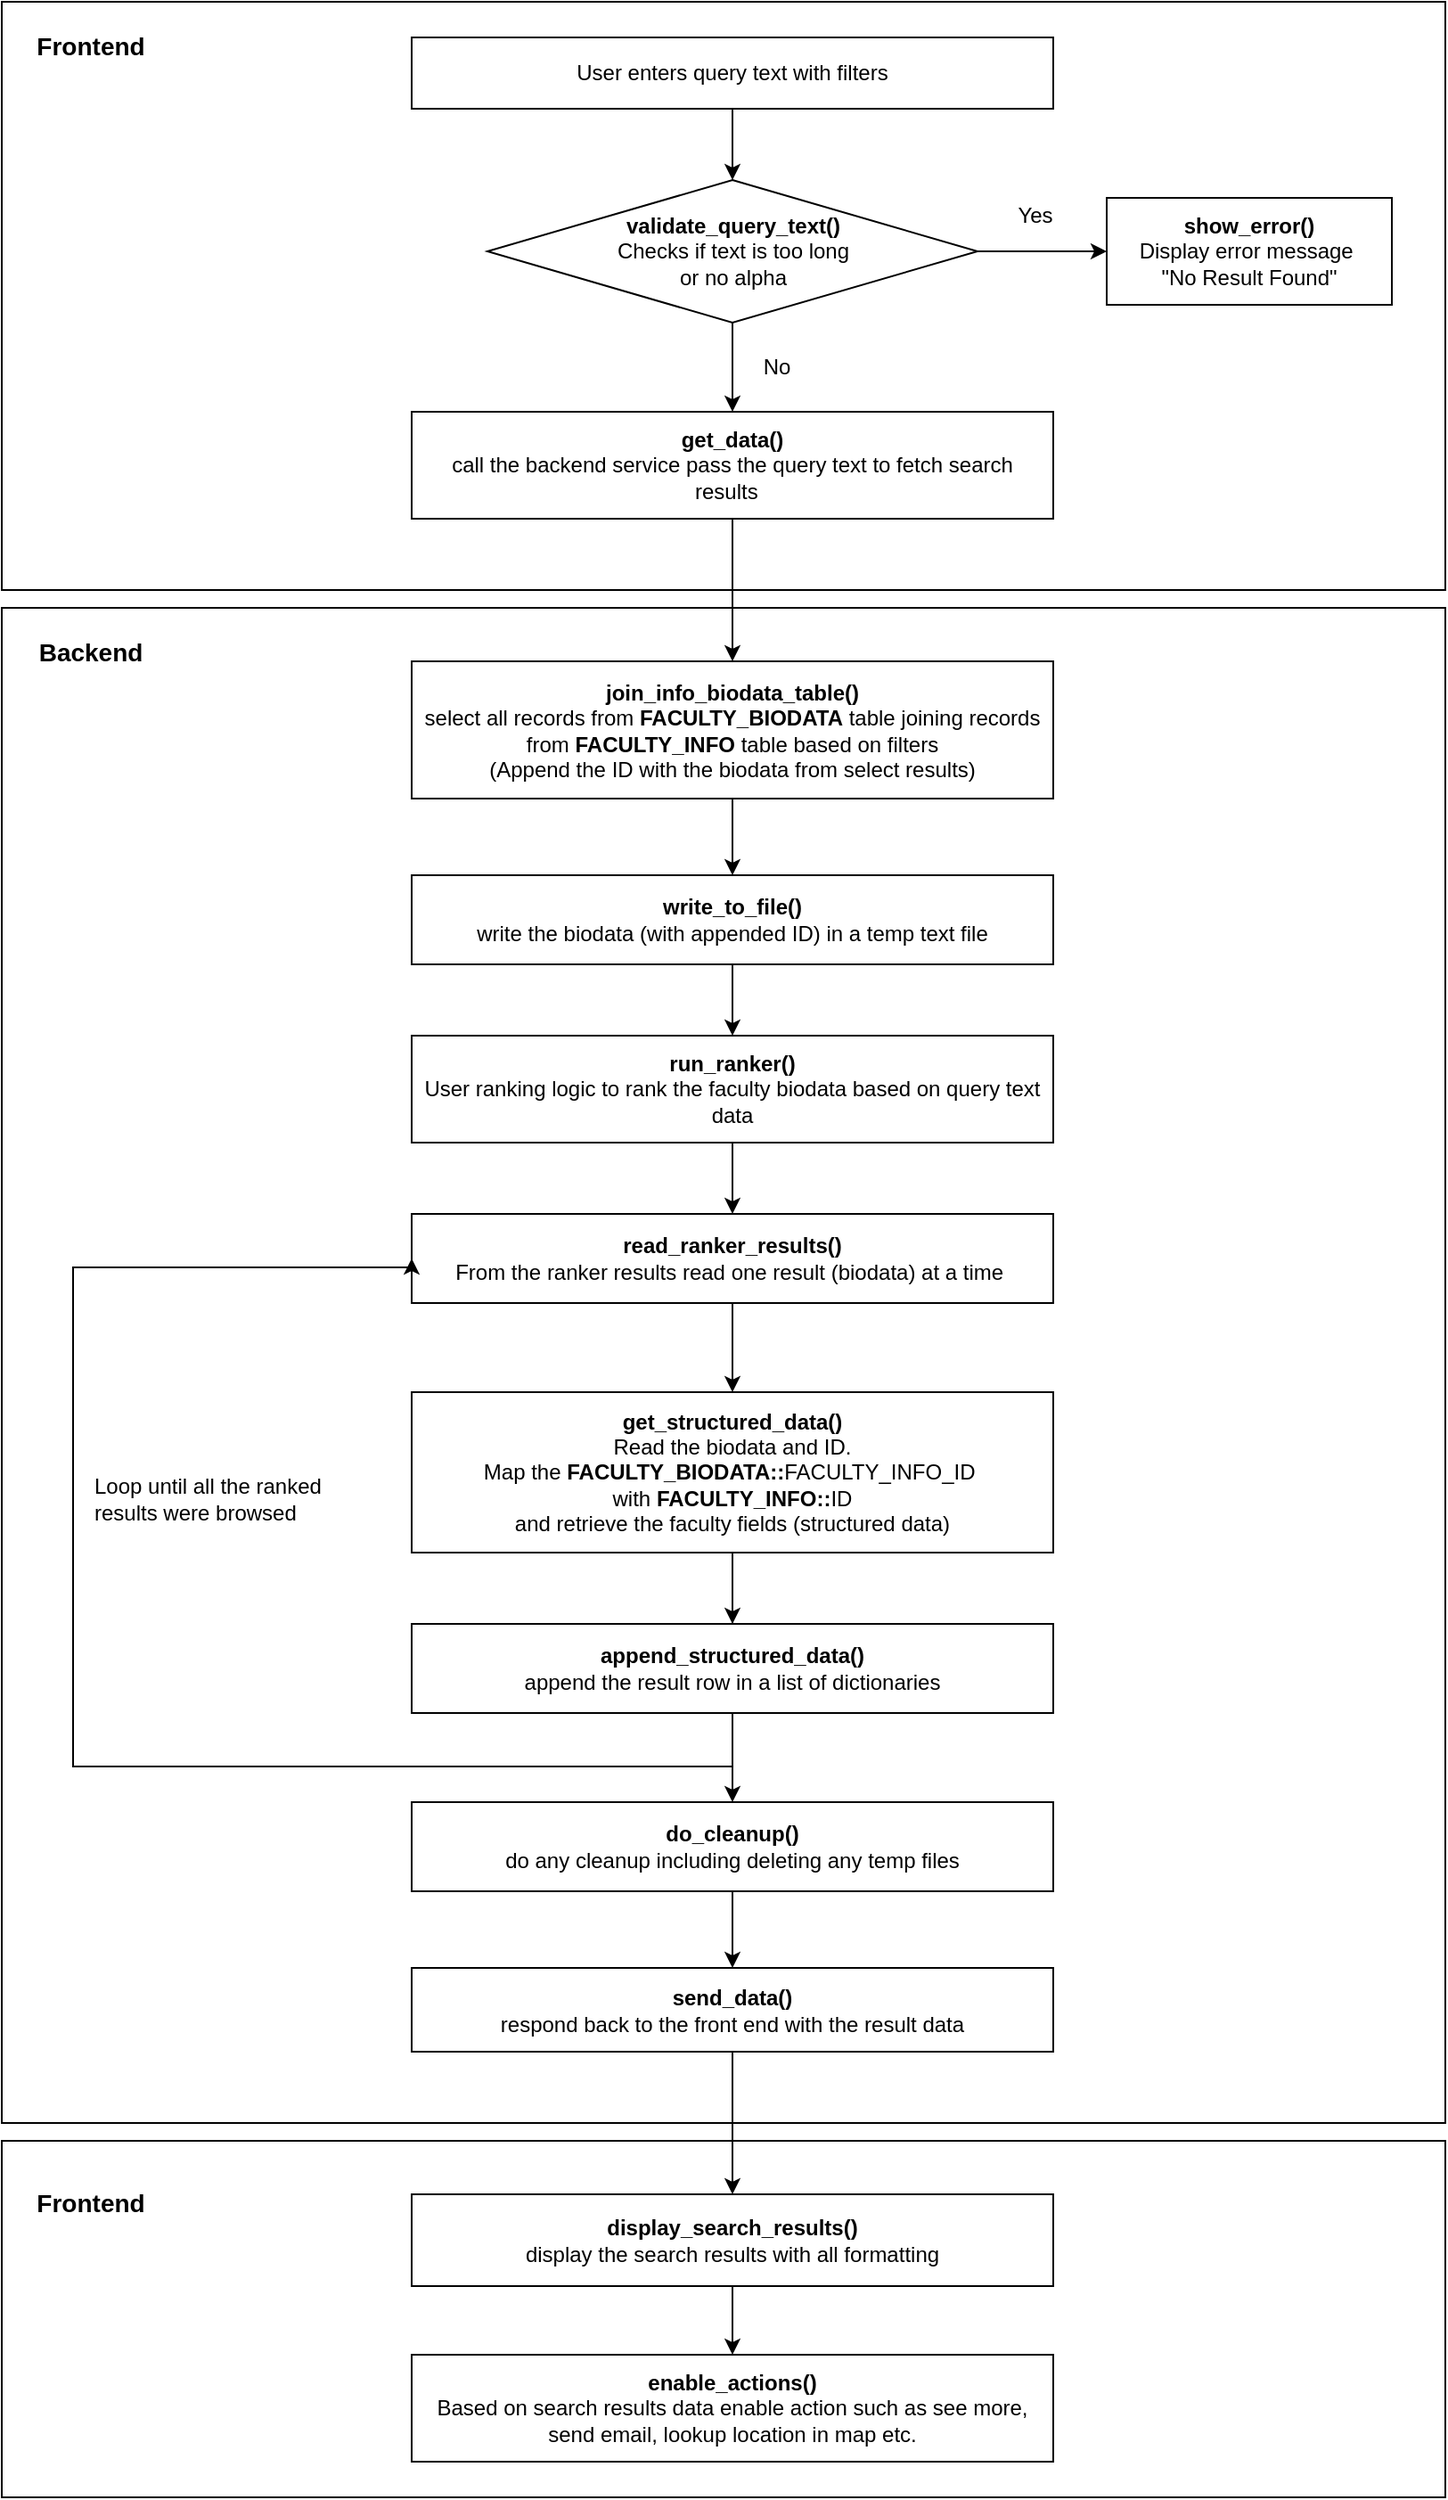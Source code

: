 <mxfile version="15.7.4" type="device"><diagram id="dUBs_UTZ3-glxY3RX4h6" name="Page-1"><mxGraphModel dx="977" dy="1178" grid="1" gridSize="10" guides="1" tooltips="1" connect="1" arrows="1" fold="1" page="1" pageScale="1" pageWidth="850" pageHeight="1100" math="0" shadow="0"><root><mxCell id="0"/><mxCell id="1" parent="0"/><mxCell id="SsIx_NEz5PAhyEYl7dvH-10" value="" style="rounded=0;whiteSpace=wrap;html=1;fontSize=14;" vertex="1" parent="1"><mxGeometry x="110" y="410" width="810" height="850" as="geometry"/></mxCell><mxCell id="yF0PUkYtuCK3TvloFY9E-6" value="" style="rounded=0;whiteSpace=wrap;html=1;fontSize=14;" parent="1" vertex="1"><mxGeometry x="110" y="1270" width="810" height="200" as="geometry"/></mxCell><mxCell id="UDE30eZPnsQFLOr3LsP8-7" value="" style="rounded=0;whiteSpace=wrap;html=1;fontSize=14;" parent="1" vertex="1"><mxGeometry x="110" y="70" width="810" height="330" as="geometry"/></mxCell><mxCell id="UuPm2zwgWU1U_0ycSbbI-6" value="" style="edgeStyle=orthogonalEdgeStyle;rounded=0;orthogonalLoop=1;jettySize=auto;html=1;" parent="1" source="UuPm2zwgWU1U_0ycSbbI-1" target="UuPm2zwgWU1U_0ycSbbI-4" edge="1"><mxGeometry relative="1" as="geometry"/></mxCell><mxCell id="UuPm2zwgWU1U_0ycSbbI-1" value="User enters query text with filters" style="rounded=0;whiteSpace=wrap;html=1;" parent="1" vertex="1"><mxGeometry x="340" y="90" width="360" height="40" as="geometry"/></mxCell><mxCell id="SsIx_NEz5PAhyEYl7dvH-9" style="edgeStyle=orthogonalEdgeStyle;rounded=0;orthogonalLoop=1;jettySize=auto;html=1;entryX=0.5;entryY=0;entryDx=0;entryDy=0;" edge="1" parent="1" source="UuPm2zwgWU1U_0ycSbbI-2" target="SsIx_NEz5PAhyEYl7dvH-6"><mxGeometry relative="1" as="geometry"/></mxCell><mxCell id="UuPm2zwgWU1U_0ycSbbI-2" value="&lt;b&gt;join_info_biodata_table()&lt;br&gt;&lt;/b&gt;select all records from&amp;nbsp;&lt;b style=&quot;text-align: left&quot;&gt;FACULTY_BIODATA&lt;/b&gt;&amp;nbsp;table joining records from&amp;nbsp;&lt;b style=&quot;text-align: left&quot;&gt;FACULTY_INFO&lt;/b&gt;&amp;nbsp;table based on filters&lt;br&gt;(Append the ID with the biodata from select results)" style="rounded=0;whiteSpace=wrap;html=1;" parent="1" vertex="1"><mxGeometry x="340" y="440" width="360" height="77" as="geometry"/></mxCell><mxCell id="UuPm2zwgWU1U_0ycSbbI-7" value="" style="edgeStyle=orthogonalEdgeStyle;rounded=0;orthogonalLoop=1;jettySize=auto;html=1;entryX=0.5;entryY=0;entryDx=0;entryDy=0;" parent="1" source="UuPm2zwgWU1U_0ycSbbI-4" target="UDE30eZPnsQFLOr3LsP8-1" edge="1"><mxGeometry relative="1" as="geometry"/></mxCell><mxCell id="UuPm2zwgWU1U_0ycSbbI-10" style="edgeStyle=orthogonalEdgeStyle;rounded=0;orthogonalLoop=1;jettySize=auto;html=1;entryX=0;entryY=0.5;entryDx=0;entryDy=0;" parent="1" source="UuPm2zwgWU1U_0ycSbbI-4" target="UuPm2zwgWU1U_0ycSbbI-9" edge="1"><mxGeometry relative="1" as="geometry"><mxPoint x="700" y="230" as="targetPoint"/></mxGeometry></mxCell><mxCell id="UuPm2zwgWU1U_0ycSbbI-4" value="&lt;b&gt;&lt;span&gt;validate_query_text()&lt;/span&gt;&lt;br&gt;&lt;/b&gt;&lt;span&gt;Checks if text is too long &lt;br&gt;or no alpha&lt;/span&gt;" style="rhombus;whiteSpace=wrap;html=1;" parent="1" vertex="1"><mxGeometry x="382.5" y="170" width="275" height="80" as="geometry"/></mxCell><mxCell id="UuPm2zwgWU1U_0ycSbbI-8" value="No" style="text;html=1;strokeColor=none;fillColor=none;align=center;verticalAlign=middle;whiteSpace=wrap;rounded=0;" parent="1" vertex="1"><mxGeometry x="520" y="260" width="50" height="30" as="geometry"/></mxCell><mxCell id="UuPm2zwgWU1U_0ycSbbI-9" value="&lt;b&gt;show_error()&lt;br&gt;&lt;/b&gt;Display error message&amp;nbsp; &lt;br&gt;&quot;No Result Found&quot;" style="rounded=0;whiteSpace=wrap;html=1;" parent="1" vertex="1"><mxGeometry x="730" y="180" width="160" height="60" as="geometry"/></mxCell><mxCell id="UuPm2zwgWU1U_0ycSbbI-11" value="Yes" style="text;html=1;strokeColor=none;fillColor=none;align=center;verticalAlign=middle;whiteSpace=wrap;rounded=0;" parent="1" vertex="1"><mxGeometry x="670" y="180" width="40" height="20" as="geometry"/></mxCell><mxCell id="UuPm2zwgWU1U_0ycSbbI-45" style="edgeStyle=orthogonalEdgeStyle;rounded=0;orthogonalLoop=1;jettySize=auto;html=1;entryX=0.5;entryY=0;entryDx=0;entryDy=0;" parent="1" source="UuPm2zwgWU1U_0ycSbbI-12" target="UuPm2zwgWU1U_0ycSbbI-14" edge="1"><mxGeometry relative="1" as="geometry"/></mxCell><mxCell id="UuPm2zwgWU1U_0ycSbbI-12" value="&lt;b&gt;run_ranker()&lt;br&gt;&lt;/b&gt;User ranking logic to rank the faculty biodata based on query text data" style="rounded=0;whiteSpace=wrap;html=1;" parent="1" vertex="1"><mxGeometry x="340" y="650" width="360" height="60" as="geometry"/></mxCell><mxCell id="yF0PUkYtuCK3TvloFY9E-1" style="edgeStyle=orthogonalEdgeStyle;rounded=0;orthogonalLoop=1;jettySize=auto;html=1;entryX=0.5;entryY=0;entryDx=0;entryDy=0;" parent="1" source="UuPm2zwgWU1U_0ycSbbI-14" target="UuPm2zwgWU1U_0ycSbbI-33" edge="1"><mxGeometry relative="1" as="geometry"/></mxCell><mxCell id="UuPm2zwgWU1U_0ycSbbI-14" value="&lt;b&gt;read_ranker_results()&lt;br&gt;&lt;/b&gt;From the ranker results read one result (biodata) at a time&amp;nbsp;" style="rounded=0;whiteSpace=wrap;html=1;" parent="1" vertex="1"><mxGeometry x="340" y="750" width="360" height="50" as="geometry"/></mxCell><mxCell id="UuPm2zwgWU1U_0ycSbbI-43" value="" style="edgeStyle=orthogonalEdgeStyle;rounded=0;orthogonalLoop=1;jettySize=auto;html=1;" parent="1" source="UuPm2zwgWU1U_0ycSbbI-33" target="UuPm2zwgWU1U_0ycSbbI-42" edge="1"><mxGeometry relative="1" as="geometry"/></mxCell><mxCell id="UuPm2zwgWU1U_0ycSbbI-46" style="edgeStyle=orthogonalEdgeStyle;rounded=0;orthogonalLoop=1;jettySize=auto;html=1;entryX=0;entryY=0.5;entryDx=0;entryDy=0;" parent="1" source="UuPm2zwgWU1U_0ycSbbI-33" target="UuPm2zwgWU1U_0ycSbbI-14" edge="1"><mxGeometry relative="1" as="geometry"><mxPoint x="90" y="743" as="targetPoint"/><Array as="points"><mxPoint x="520" y="1060"/><mxPoint x="150" y="1060"/><mxPoint x="150" y="780"/></Array></mxGeometry></mxCell><mxCell id="yF0PUkYtuCK3TvloFY9E-3" value="" style="edgeStyle=orthogonalEdgeStyle;rounded=0;orthogonalLoop=1;jettySize=auto;html=1;" parent="1" source="UuPm2zwgWU1U_0ycSbbI-33" target="yF0PUkYtuCK3TvloFY9E-2" edge="1"><mxGeometry relative="1" as="geometry"/></mxCell><mxCell id="UuPm2zwgWU1U_0ycSbbI-33" value="&lt;b&gt;get_structured_data()&lt;br&gt;&lt;/b&gt;Read the biodata and ID. &lt;br&gt;Map the&amp;nbsp;&lt;b style=&quot;text-align: left&quot;&gt;FACULTY_BIODATA::&lt;/b&gt;&lt;span style=&quot;text-align: left&quot;&gt;FACULTY_INFO_ID&amp;nbsp;&lt;/span&gt;&lt;br&gt;with&amp;nbsp;&lt;b style=&quot;text-align: left&quot;&gt;FACULTY_INFO::&lt;/b&gt;&lt;span style=&quot;text-align: left&quot;&gt;ID&lt;/span&gt;&lt;br&gt;and retrieve the faculty&amp;nbsp;fields (structured data)" style="rounded=0;whiteSpace=wrap;html=1;" parent="1" vertex="1"><mxGeometry x="340" y="850" width="360" height="90" as="geometry"/></mxCell><mxCell id="yF0PUkYtuCK3TvloFY9E-5" value="" style="edgeStyle=orthogonalEdgeStyle;rounded=0;orthogonalLoop=1;jettySize=auto;html=1;" parent="1" source="UuPm2zwgWU1U_0ycSbbI-42" target="yF0PUkYtuCK3TvloFY9E-4" edge="1"><mxGeometry relative="1" as="geometry"/></mxCell><mxCell id="UuPm2zwgWU1U_0ycSbbI-42" value="&lt;b&gt;do_cleanup()&lt;br&gt;&lt;/b&gt;do any cleanup including deleting any temp files" style="whiteSpace=wrap;html=1;rounded=0;" parent="1" vertex="1"><mxGeometry x="340" y="1080" width="360" height="50" as="geometry"/></mxCell><mxCell id="UuPm2zwgWU1U_0ycSbbI-47" value="Loop until all the ranked&amp;nbsp;&lt;br&gt;results were browsed" style="text;html=1;strokeColor=none;fillColor=none;align=left;verticalAlign=middle;whiteSpace=wrap;rounded=0;" parent="1" vertex="1"><mxGeometry x="160" y="880" width="180" height="60" as="geometry"/></mxCell><mxCell id="UDE30eZPnsQFLOr3LsP8-2" style="edgeStyle=orthogonalEdgeStyle;rounded=0;orthogonalLoop=1;jettySize=auto;html=1;entryX=0.5;entryY=0;entryDx=0;entryDy=0;" parent="1" source="UDE30eZPnsQFLOr3LsP8-1" target="UuPm2zwgWU1U_0ycSbbI-2" edge="1"><mxGeometry relative="1" as="geometry"/></mxCell><mxCell id="UDE30eZPnsQFLOr3LsP8-1" value="&lt;b&gt;get_data()&lt;br&gt;&lt;/b&gt;call the backend service pass the query text to fetch search results&amp;nbsp;&amp;nbsp;" style="rounded=0;whiteSpace=wrap;html=1;" parent="1" vertex="1"><mxGeometry x="340" y="300" width="360" height="60" as="geometry"/></mxCell><mxCell id="UDE30eZPnsQFLOr3LsP8-5" value="&lt;b&gt;&lt;font style=&quot;font-size: 14px&quot;&gt;Backend&lt;/font&gt;&lt;/b&gt;" style="text;html=1;strokeColor=none;fillColor=none;align=center;verticalAlign=middle;whiteSpace=wrap;rounded=0;" parent="1" vertex="1"><mxGeometry x="130" y="420" width="60" height="30" as="geometry"/></mxCell><mxCell id="UDE30eZPnsQFLOr3LsP8-8" value="&lt;b&gt;&lt;font style=&quot;font-size: 14px&quot;&gt;Frontend&lt;/font&gt;&lt;/b&gt;" style="text;html=1;strokeColor=none;fillColor=none;align=center;verticalAlign=middle;whiteSpace=wrap;rounded=0;" parent="1" vertex="1"><mxGeometry x="130" y="80" width="60" height="30" as="geometry"/></mxCell><mxCell id="yF0PUkYtuCK3TvloFY9E-2" value="&lt;b&gt;&lt;span&gt;append_structured_data()&lt;/span&gt;&lt;br&gt;&lt;/b&gt;append the result row in a list of dictionaries" style="whiteSpace=wrap;html=1;rounded=0;" parent="1" vertex="1"><mxGeometry x="340" y="980" width="360" height="50" as="geometry"/></mxCell><mxCell id="yF0PUkYtuCK3TvloFY9E-9" value="" style="edgeStyle=orthogonalEdgeStyle;rounded=0;orthogonalLoop=1;jettySize=auto;html=1;" parent="1" source="yF0PUkYtuCK3TvloFY9E-4" target="yF0PUkYtuCK3TvloFY9E-8" edge="1"><mxGeometry relative="1" as="geometry"/></mxCell><mxCell id="yF0PUkYtuCK3TvloFY9E-4" value="&lt;b&gt;&lt;span&gt;send_data()&lt;/span&gt;&lt;br&gt;&lt;/b&gt;&lt;span&gt;respond back to the front end with the result data&lt;/span&gt;" style="whiteSpace=wrap;html=1;rounded=0;" parent="1" vertex="1"><mxGeometry x="340" y="1173" width="360" height="47" as="geometry"/></mxCell><mxCell id="yF0PUkYtuCK3TvloFY9E-7" value="&lt;b&gt;&lt;font style=&quot;font-size: 14px&quot;&gt;Frontend&lt;/font&gt;&lt;/b&gt;" style="text;html=1;strokeColor=none;fillColor=none;align=center;verticalAlign=middle;whiteSpace=wrap;rounded=0;" parent="1" vertex="1"><mxGeometry x="130" y="1290" width="60" height="30" as="geometry"/></mxCell><mxCell id="yF0PUkYtuCK3TvloFY9E-11" style="edgeStyle=orthogonalEdgeStyle;rounded=0;orthogonalLoop=1;jettySize=auto;html=1;entryX=0.5;entryY=0;entryDx=0;entryDy=0;" parent="1" source="yF0PUkYtuCK3TvloFY9E-8" target="yF0PUkYtuCK3TvloFY9E-10" edge="1"><mxGeometry relative="1" as="geometry"/></mxCell><mxCell id="yF0PUkYtuCK3TvloFY9E-8" value="&lt;b&gt;display_search_results()&lt;br&gt;&lt;/b&gt;display the search results with all formatting" style="whiteSpace=wrap;html=1;rounded=0;" parent="1" vertex="1"><mxGeometry x="340" y="1300" width="360" height="51.5" as="geometry"/></mxCell><mxCell id="yF0PUkYtuCK3TvloFY9E-10" value="&lt;b&gt;enable_actions()&lt;br&gt;&lt;/b&gt;Based on search results data enable action such as see more, send email, lookup location in map etc." style="whiteSpace=wrap;html=1;rounded=0;" parent="1" vertex="1"><mxGeometry x="340" y="1390" width="360" height="60" as="geometry"/></mxCell><mxCell id="SsIx_NEz5PAhyEYl7dvH-7" style="edgeStyle=orthogonalEdgeStyle;rounded=0;orthogonalLoop=1;jettySize=auto;html=1;entryX=0.5;entryY=0;entryDx=0;entryDy=0;" edge="1" parent="1" source="SsIx_NEz5PAhyEYl7dvH-6" target="UuPm2zwgWU1U_0ycSbbI-12"><mxGeometry relative="1" as="geometry"/></mxCell><mxCell id="SsIx_NEz5PAhyEYl7dvH-6" value="&lt;b&gt;&lt;span&gt;write_to_file()&lt;/span&gt;&lt;br&gt;&lt;/b&gt;write the biodata (with appended ID) in a temp text file" style="whiteSpace=wrap;html=1;rounded=0;" vertex="1" parent="1"><mxGeometry x="340" y="560" width="360" height="50" as="geometry"/></mxCell></root></mxGraphModel></diagram></mxfile>